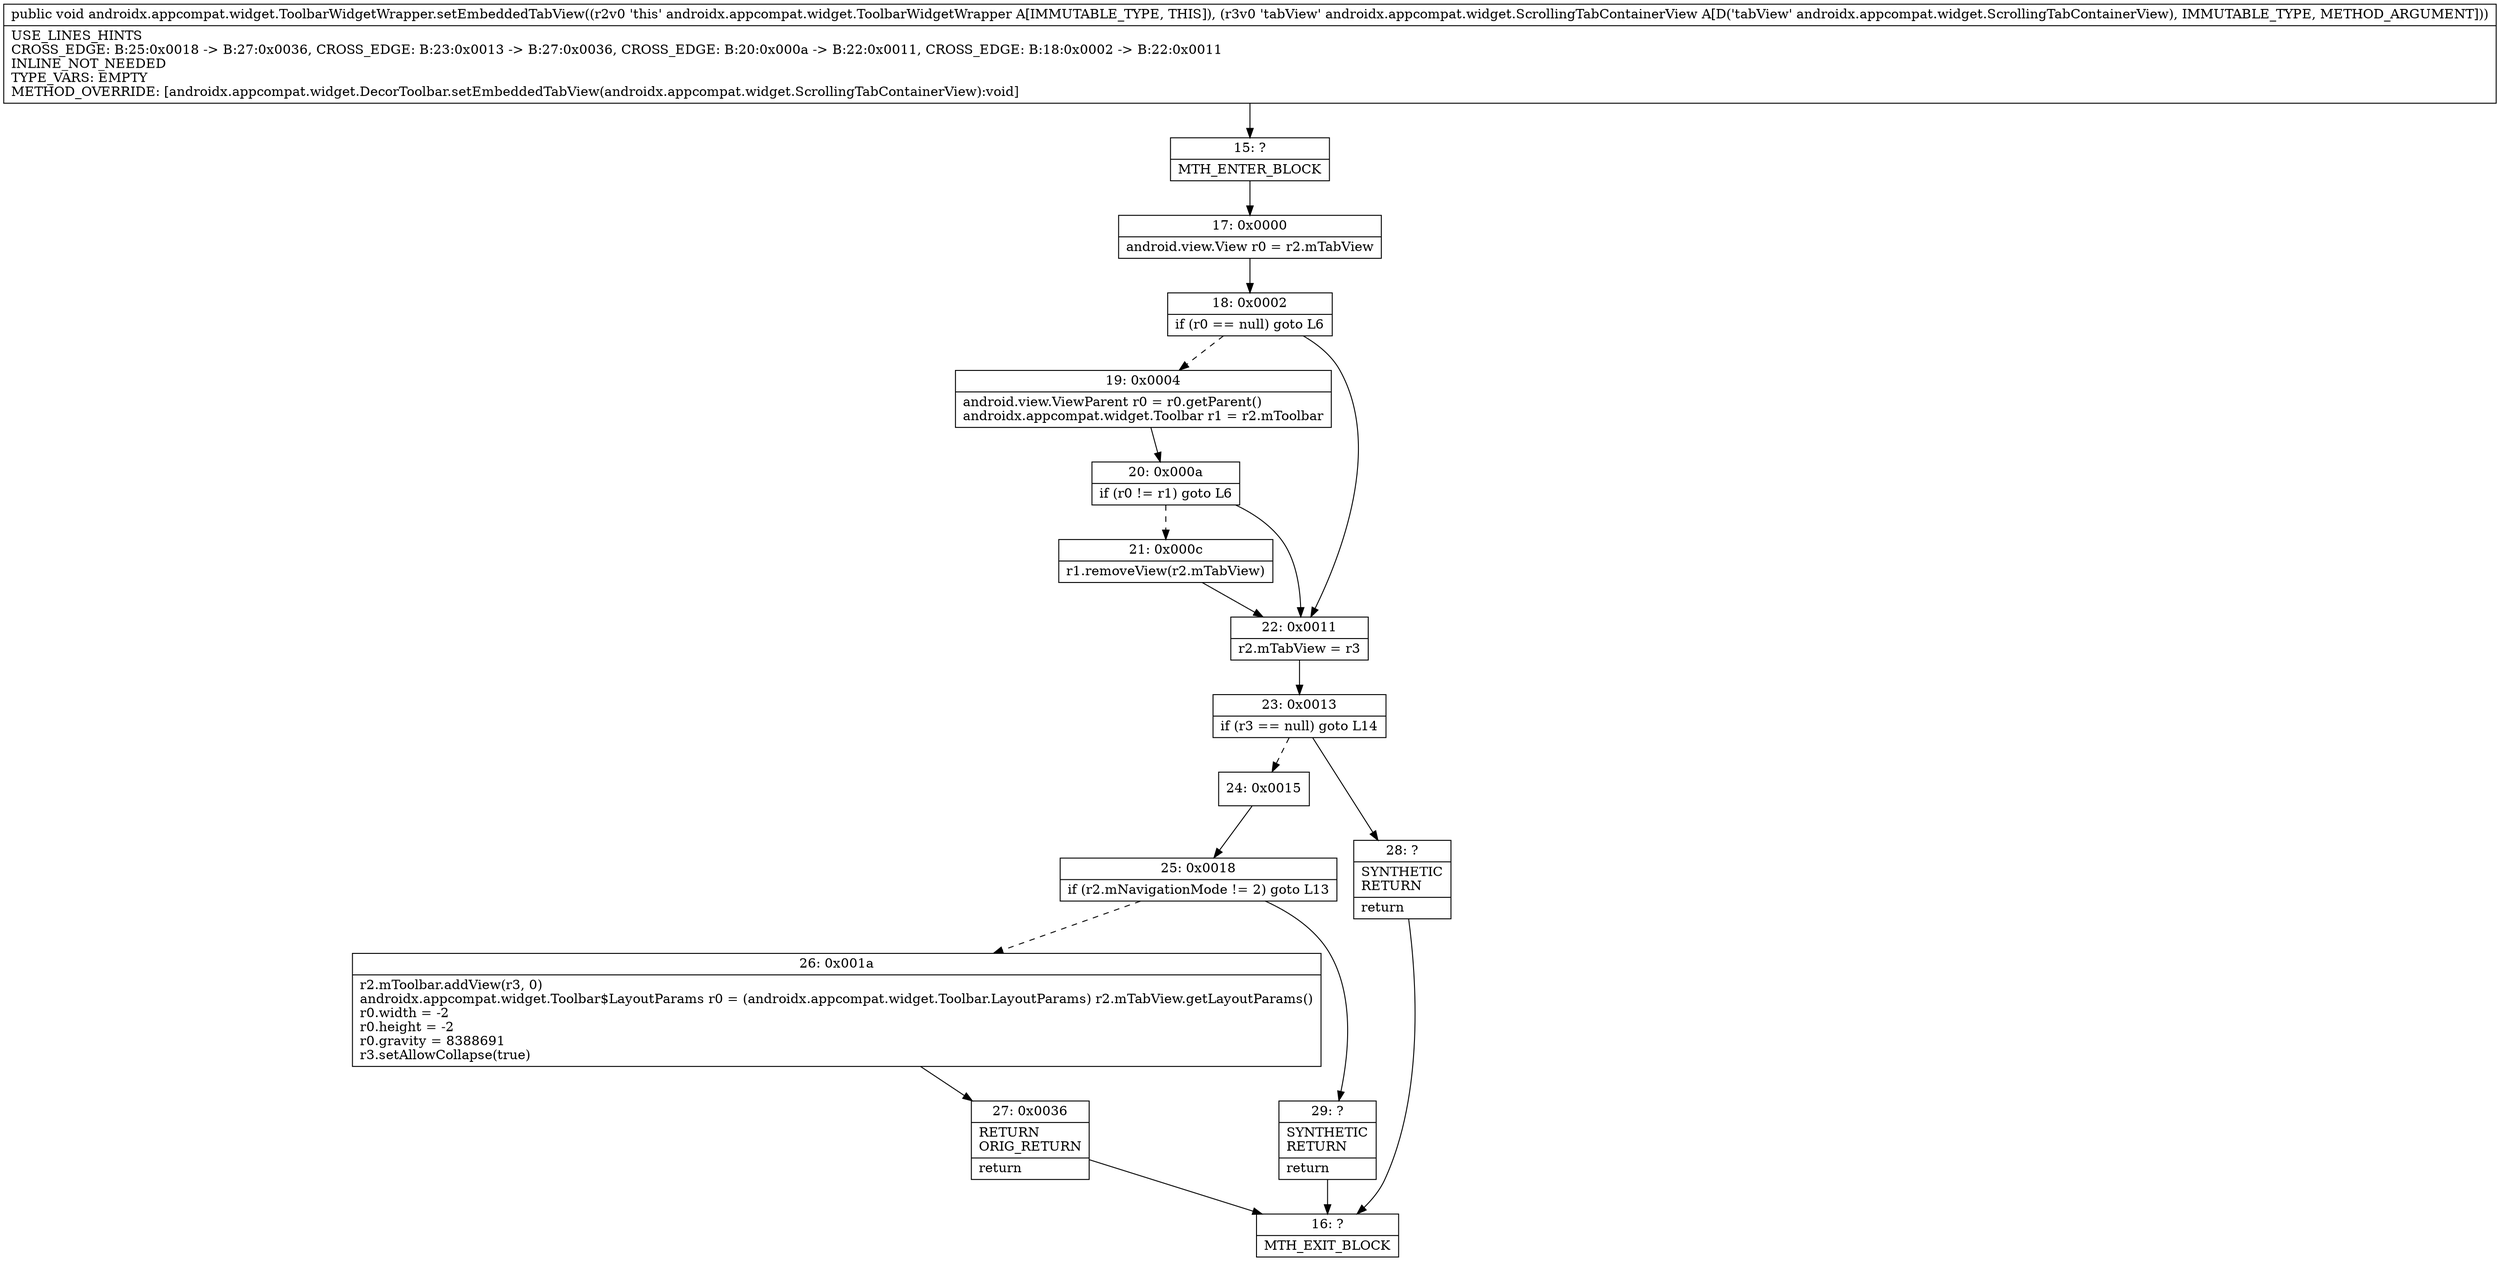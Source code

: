 digraph "CFG forandroidx.appcompat.widget.ToolbarWidgetWrapper.setEmbeddedTabView(Landroidx\/appcompat\/widget\/ScrollingTabContainerView;)V" {
Node_15 [shape=record,label="{15\:\ ?|MTH_ENTER_BLOCK\l}"];
Node_17 [shape=record,label="{17\:\ 0x0000|android.view.View r0 = r2.mTabView\l}"];
Node_18 [shape=record,label="{18\:\ 0x0002|if (r0 == null) goto L6\l}"];
Node_19 [shape=record,label="{19\:\ 0x0004|android.view.ViewParent r0 = r0.getParent()\landroidx.appcompat.widget.Toolbar r1 = r2.mToolbar\l}"];
Node_20 [shape=record,label="{20\:\ 0x000a|if (r0 != r1) goto L6\l}"];
Node_21 [shape=record,label="{21\:\ 0x000c|r1.removeView(r2.mTabView)\l}"];
Node_22 [shape=record,label="{22\:\ 0x0011|r2.mTabView = r3\l}"];
Node_23 [shape=record,label="{23\:\ 0x0013|if (r3 == null) goto L14\l}"];
Node_24 [shape=record,label="{24\:\ 0x0015}"];
Node_25 [shape=record,label="{25\:\ 0x0018|if (r2.mNavigationMode != 2) goto L13\l}"];
Node_26 [shape=record,label="{26\:\ 0x001a|r2.mToolbar.addView(r3, 0)\landroidx.appcompat.widget.Toolbar$LayoutParams r0 = (androidx.appcompat.widget.Toolbar.LayoutParams) r2.mTabView.getLayoutParams()\lr0.width = \-2\lr0.height = \-2\lr0.gravity = 8388691\lr3.setAllowCollapse(true)\l}"];
Node_27 [shape=record,label="{27\:\ 0x0036|RETURN\lORIG_RETURN\l|return\l}"];
Node_16 [shape=record,label="{16\:\ ?|MTH_EXIT_BLOCK\l}"];
Node_29 [shape=record,label="{29\:\ ?|SYNTHETIC\lRETURN\l|return\l}"];
Node_28 [shape=record,label="{28\:\ ?|SYNTHETIC\lRETURN\l|return\l}"];
MethodNode[shape=record,label="{public void androidx.appcompat.widget.ToolbarWidgetWrapper.setEmbeddedTabView((r2v0 'this' androidx.appcompat.widget.ToolbarWidgetWrapper A[IMMUTABLE_TYPE, THIS]), (r3v0 'tabView' androidx.appcompat.widget.ScrollingTabContainerView A[D('tabView' androidx.appcompat.widget.ScrollingTabContainerView), IMMUTABLE_TYPE, METHOD_ARGUMENT]))  | USE_LINES_HINTS\lCROSS_EDGE: B:25:0x0018 \-\> B:27:0x0036, CROSS_EDGE: B:23:0x0013 \-\> B:27:0x0036, CROSS_EDGE: B:20:0x000a \-\> B:22:0x0011, CROSS_EDGE: B:18:0x0002 \-\> B:22:0x0011\lINLINE_NOT_NEEDED\lTYPE_VARS: EMPTY\lMETHOD_OVERRIDE: [androidx.appcompat.widget.DecorToolbar.setEmbeddedTabView(androidx.appcompat.widget.ScrollingTabContainerView):void]\l}"];
MethodNode -> Node_15;Node_15 -> Node_17;
Node_17 -> Node_18;
Node_18 -> Node_19[style=dashed];
Node_18 -> Node_22;
Node_19 -> Node_20;
Node_20 -> Node_21[style=dashed];
Node_20 -> Node_22;
Node_21 -> Node_22;
Node_22 -> Node_23;
Node_23 -> Node_24[style=dashed];
Node_23 -> Node_28;
Node_24 -> Node_25;
Node_25 -> Node_26[style=dashed];
Node_25 -> Node_29;
Node_26 -> Node_27;
Node_27 -> Node_16;
Node_29 -> Node_16;
Node_28 -> Node_16;
}

